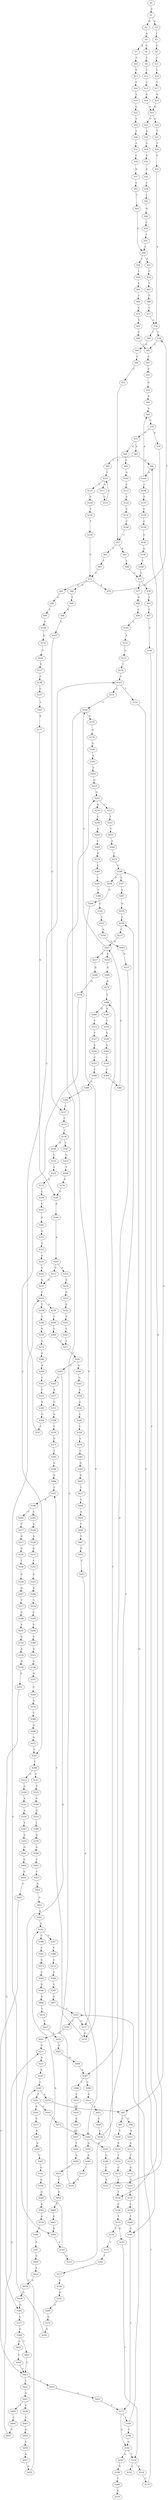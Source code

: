 strict digraph  {
	S0 -> S1 [ label = C ];
	S1 -> S2 [ label = G ];
	S1 -> S3 [ label = A ];
	S2 -> S4 [ label = A ];
	S3 -> S5 [ label = C ];
	S4 -> S6 [ label = G ];
	S4 -> S7 [ label = A ];
	S5 -> S8 [ label = G ];
	S6 -> S9 [ label = T ];
	S7 -> S10 [ label = T ];
	S8 -> S11 [ label = T ];
	S9 -> S12 [ label = C ];
	S10 -> S13 [ label = G ];
	S11 -> S14 [ label = C ];
	S12 -> S15 [ label = C ];
	S13 -> S16 [ label = T ];
	S14 -> S17 [ label = C ];
	S15 -> S18 [ label = A ];
	S16 -> S19 [ label = A ];
	S17 -> S20 [ label = A ];
	S18 -> S21 [ label = G ];
	S19 -> S22 [ label = G ];
	S20 -> S21 [ label = G ];
	S21 -> S23 [ label = T ];
	S21 -> S24 [ label = C ];
	S22 -> S25 [ label = T ];
	S23 -> S26 [ label = A ];
	S24 -> S27 [ label = T ];
	S25 -> S28 [ label = T ];
	S26 -> S29 [ label = G ];
	S27 -> S30 [ label = T ];
	S28 -> S31 [ label = T ];
	S29 -> S32 [ label = G ];
	S30 -> S33 [ label = C ];
	S31 -> S34 [ label = C ];
	S32 -> S35 [ label = G ];
	S33 -> S36 [ label = A ];
	S34 -> S37 [ label = A ];
	S35 -> S38 [ label = T ];
	S36 -> S39 [ label = T ];
	S36 -> S40 [ label = C ];
	S37 -> S41 [ label = C ];
	S38 -> S42 [ label = C ];
	S39 -> S43 [ label = C ];
	S40 -> S44 [ label = G ];
	S41 -> S45 [ label = T ];
	S42 -> S46 [ label = A ];
	S43 -> S47 [ label = C ];
	S44 -> S48 [ label = C ];
	S45 -> S49 [ label = C ];
	S46 -> S50 [ label = C ];
	S47 -> S51 [ label = A ];
	S48 -> S52 [ label = C ];
	S49 -> S53 [ label = G ];
	S49 -> S54 [ label = C ];
	S50 -> S55 [ label = T ];
	S51 -> S56 [ label = G ];
	S52 -> S57 [ label = C ];
	S53 -> S58 [ label = C ];
	S54 -> S59 [ label = T ];
	S55 -> S49 [ label = C ];
	S56 -> S60 [ label = A ];
	S57 -> S61 [ label = A ];
	S57 -> S62 [ label = T ];
	S58 -> S63 [ label = T ];
	S59 -> S64 [ label = T ];
	S60 -> S65 [ label = A ];
	S61 -> S66 [ label = T ];
	S62 -> S67 [ label = T ];
	S63 -> S68 [ label = T ];
	S64 -> S69 [ label = T ];
	S65 -> S70 [ label = C ];
	S66 -> S71 [ label = C ];
	S67 -> S72 [ label = C ];
	S68 -> S73 [ label = C ];
	S69 -> S74 [ label = C ];
	S70 -> S75 [ label = C ];
	S70 -> S76 [ label = A ];
	S71 -> S77 [ label = T ];
	S71 -> S78 [ label = G ];
	S72 -> S79 [ label = A ];
	S72 -> S80 [ label = C ];
	S72 -> S81 [ label = G ];
	S73 -> S36 [ label = A ];
	S74 -> S82 [ label = A ];
	S75 -> S83 [ label = A ];
	S75 -> S84 [ label = G ];
	S76 -> S85 [ label = G ];
	S77 -> S86 [ label = G ];
	S78 -> S87 [ label = T ];
	S79 -> S39 [ label = T ];
	S80 -> S88 [ label = T ];
	S81 -> S89 [ label = A ];
	S82 -> S90 [ label = T ];
	S83 -> S91 [ label = G ];
	S83 -> S92 [ label = C ];
	S84 -> S93 [ label = G ];
	S85 -> S94 [ label = G ];
	S85 -> S95 [ label = C ];
	S86 -> S96 [ label = C ];
	S87 -> S97 [ label = C ];
	S88 -> S98 [ label = G ];
	S89 -> S99 [ label = T ];
	S90 -> S43 [ label = C ];
	S91 -> S100 [ label = A ];
	S92 -> S101 [ label = C ];
	S93 -> S102 [ label = A ];
	S94 -> S103 [ label = A ];
	S95 -> S104 [ label = C ];
	S96 -> S105 [ label = C ];
	S97 -> S106 [ label = C ];
	S98 -> S107 [ label = T ];
	S99 -> S108 [ label = C ];
	S100 -> S109 [ label = C ];
	S100 -> S65 [ label = A ];
	S101 -> S110 [ label = C ];
	S101 -> S111 [ label = A ];
	S102 -> S112 [ label = C ];
	S103 -> S113 [ label = A ];
	S104 -> S114 [ label = G ];
	S105 -> S115 [ label = A ];
	S106 -> S116 [ label = T ];
	S107 -> S117 [ label = C ];
	S108 -> S118 [ label = G ];
	S109 -> S119 [ label = T ];
	S110 -> S120 [ label = C ];
	S111 -> S121 [ label = C ];
	S112 -> S122 [ label = G ];
	S113 -> S123 [ label = T ];
	S114 -> S124 [ label = T ];
	S115 -> S125 [ label = G ];
	S116 -> S126 [ label = C ];
	S117 -> S127 [ label = C ];
	S118 -> S128 [ label = T ];
	S119 -> S129 [ label = C ];
	S120 -> S130 [ label = T ];
	S121 -> S101 [ label = C ];
	S122 -> S131 [ label = C ];
	S123 -> S132 [ label = A ];
	S124 -> S133 [ label = C ];
	S125 -> S134 [ label = T ];
	S126 -> S135 [ label = T ];
	S127 -> S136 [ label = T ];
	S128 -> S137 [ label = T ];
	S129 -> S138 [ label = C ];
	S130 -> S139 [ label = T ];
	S131 -> S140 [ label = C ];
	S132 -> S141 [ label = G ];
	S133 -> S142 [ label = C ];
	S134 -> S143 [ label = C ];
	S135 -> S144 [ label = T ];
	S135 -> S145 [ label = G ];
	S136 -> S146 [ label = A ];
	S136 -> S147 [ label = T ];
	S137 -> S148 [ label = T ];
	S138 -> S149 [ label = C ];
	S139 -> S72 [ label = C ];
	S140 -> S57 [ label = C ];
	S141 -> S150 [ label = T ];
	S142 -> S116 [ label = T ];
	S143 -> S151 [ label = G ];
	S143 -> S152 [ label = T ];
	S144 -> S153 [ label = C ];
	S145 -> S154 [ label = T ];
	S146 -> S155 [ label = C ];
	S147 -> S156 [ label = G ];
	S148 -> S157 [ label = G ];
	S149 -> S158 [ label = A ];
	S150 -> S159 [ label = C ];
	S151 -> S160 [ label = T ];
	S152 -> S161 [ label = C ];
	S153 -> S162 [ label = T ];
	S154 -> S163 [ label = A ];
	S154 -> S164 [ label = C ];
	S155 -> S165 [ label = T ];
	S156 -> S166 [ label = T ];
	S157 -> S167 [ label = T ];
	S158 -> S168 [ label = T ];
	S159 -> S169 [ label = T ];
	S160 -> S170 [ label = A ];
	S160 -> S171 [ label = G ];
	S161 -> S172 [ label = T ];
	S162 -> S173 [ label = C ];
	S164 -> S174 [ label = G ];
	S165 -> S175 [ label = A ];
	S166 -> S176 [ label = A ];
	S167 -> S177 [ label = A ];
	S168 -> S71 [ label = C ];
	S169 -> S161 [ label = C ];
	S170 -> S178 [ label = A ];
	S171 -> S179 [ label = G ];
	S172 -> S180 [ label = C ];
	S172 -> S181 [ label = G ];
	S173 -> S182 [ label = G ];
	S174 -> S183 [ label = T ];
	S175 -> S184 [ label = C ];
	S176 -> S185 [ label = G ];
	S177 -> S185 [ label = G ];
	S178 -> S186 [ label = G ];
	S179 -> S187 [ label = T ];
	S180 -> S188 [ label = T ];
	S180 -> S189 [ label = G ];
	S181 -> S190 [ label = A ];
	S181 -> S154 [ label = T ];
	S182 -> S191 [ label = G ];
	S183 -> S192 [ label = C ];
	S183 -> S171 [ label = G ];
	S184 -> S193 [ label = C ];
	S185 -> S194 [ label = G ];
	S186 -> S195 [ label = A ];
	S187 -> S196 [ label = A ];
	S188 -> S181 [ label = G ];
	S189 -> S197 [ label = A ];
	S189 -> S198 [ label = T ];
	S190 -> S199 [ label = G ];
	S191 -> S200 [ label = A ];
	S192 -> S201 [ label = G ];
	S193 -> S202 [ label = A ];
	S194 -> S203 [ label = A ];
	S195 -> S204 [ label = C ];
	S196 -> S205 [ label = T ];
	S196 -> S206 [ label = C ];
	S197 -> S207 [ label = A ];
	S198 -> S208 [ label = G ];
	S199 -> S209 [ label = T ];
	S200 -> S210 [ label = G ];
	S201 -> S211 [ label = G ];
	S202 -> S212 [ label = G ];
	S203 -> S213 [ label = G ];
	S203 -> S214 [ label = A ];
	S204 -> S215 [ label = G ];
	S205 -> S216 [ label = G ];
	S206 -> S217 [ label = C ];
	S207 -> S218 [ label = G ];
	S208 -> S179 [ label = G ];
	S209 -> S219 [ label = A ];
	S210 -> S220 [ label = A ];
	S211 -> S221 [ label = A ];
	S212 -> S222 [ label = G ];
	S213 -> S223 [ label = A ];
	S214 -> S224 [ label = A ];
	S215 -> S225 [ label = G ];
	S216 -> S226 [ label = A ];
	S217 -> S227 [ label = G ];
	S218 -> S228 [ label = T ];
	S220 -> S229 [ label = G ];
	S221 -> S230 [ label = A ];
	S222 -> S231 [ label = A ];
	S223 -> S229 [ label = G ];
	S224 -> S232 [ label = G ];
	S225 -> S233 [ label = C ];
	S225 -> S234 [ label = A ];
	S226 -> S235 [ label = G ];
	S227 -> S236 [ label = G ];
	S228 -> S237 [ label = C ];
	S229 -> S238 [ label = T ];
	S229 -> S239 [ label = G ];
	S230 -> S240 [ label = C ];
	S231 -> S241 [ label = G ];
	S232 -> S242 [ label = G ];
	S233 -> S243 [ label = T ];
	S234 -> S244 [ label = C ];
	S235 -> S245 [ label = C ];
	S236 -> S246 [ label = T ];
	S237 -> S247 [ label = G ];
	S238 -> S248 [ label = C ];
	S239 -> S249 [ label = T ];
	S240 -> S250 [ label = A ];
	S240 -> S251 [ label = T ];
	S241 -> S223 [ label = A ];
	S242 -> S252 [ label = T ];
	S243 -> S253 [ label = C ];
	S244 -> S254 [ label = A ];
	S245 -> S255 [ label = G ];
	S246 -> S256 [ label = G ];
	S247 -> S257 [ label = C ];
	S247 -> S160 [ label = T ];
	S247 -> S258 [ label = A ];
	S248 -> S259 [ label = A ];
	S249 -> S260 [ label = C ];
	S250 -> S85 [ label = G ];
	S251 -> S261 [ label = G ];
	S251 -> S262 [ label = A ];
	S252 -> S263 [ label = C ];
	S253 -> S264 [ label = T ];
	S254 -> S265 [ label = C ];
	S255 -> S266 [ label = G ];
	S256 -> S267 [ label = G ];
	S257 -> S268 [ label = G ];
	S258 -> S269 [ label = G ];
	S259 -> S270 [ label = G ];
	S260 -> S271 [ label = C ];
	S261 -> S272 [ label = C ];
	S262 -> S273 [ label = C ];
	S263 -> S271 [ label = C ];
	S264 -> S274 [ label = C ];
	S265 -> S275 [ label = A ];
	S266 -> S276 [ label = T ];
	S267 -> S277 [ label = T ];
	S268 -> S278 [ label = G ];
	S269 -> S279 [ label = G ];
	S270 -> S280 [ label = G ];
	S271 -> S281 [ label = C ];
	S272 -> S282 [ label = A ];
	S273 -> S283 [ label = A ];
	S274 -> S189 [ label = G ];
	S275 -> S284 [ label = C ];
	S276 -> S285 [ label = C ];
	S277 -> S286 [ label = T ];
	S278 -> S287 [ label = C ];
	S279 -> S288 [ label = T ];
	S280 -> S289 [ label = A ];
	S281 -> S290 [ label = A ];
	S281 -> S291 [ label = G ];
	S282 -> S292 [ label = G ];
	S282 -> S293 [ label = A ];
	S283 -> S294 [ label = A ];
	S284 -> S295 [ label = C ];
	S285 -> S296 [ label = G ];
	S286 -> S297 [ label = A ];
	S287 -> S298 [ label = T ];
	S288 -> S299 [ label = G ];
	S288 -> S300 [ label = A ];
	S289 -> S301 [ label = C ];
	S290 -> S302 [ label = G ];
	S291 -> S303 [ label = G ];
	S291 -> S304 [ label = A ];
	S292 -> S305 [ label = A ];
	S293 -> S306 [ label = C ];
	S294 -> S307 [ label = C ];
	S295 -> S308 [ label = T ];
	S296 -> S309 [ label = C ];
	S297 -> S310 [ label = G ];
	S298 -> S311 [ label = A ];
	S298 -> S312 [ label = G ];
	S299 -> S313 [ label = T ];
	S300 -> S314 [ label = T ];
	S301 -> S315 [ label = C ];
	S302 -> S316 [ label = A ];
	S303 -> S317 [ label = A ];
	S304 -> S318 [ label = A ];
	S305 -> S319 [ label = C ];
	S306 -> S320 [ label = C ];
	S307 -> S321 [ label = G ];
	S308 -> S322 [ label = C ];
	S309 -> S323 [ label = A ];
	S310 -> S324 [ label = A ];
	S311 -> S325 [ label = T ];
	S312 -> S326 [ label = G ];
	S313 -> S327 [ label = C ];
	S314 -> S328 [ label = A ];
	S315 -> S329 [ label = A ];
	S316 -> S330 [ label = G ];
	S317 -> S331 [ label = G ];
	S318 -> S332 [ label = A ];
	S318 -> S333 [ label = G ];
	S319 -> S334 [ label = G ];
	S320 -> S335 [ label = A ];
	S321 -> S336 [ label = A ];
	S322 -> S337 [ label = T ];
	S323 -> S338 [ label = C ];
	S324 -> S339 [ label = A ];
	S325 -> S340 [ label = A ];
	S326 -> S341 [ label = A ];
	S327 -> S342 [ label = C ];
	S328 -> S343 [ label = A ];
	S329 -> S344 [ label = G ];
	S330 -> S345 [ label = C ];
	S331 -> S346 [ label = G ];
	S332 -> S347 [ label = G ];
	S332 -> S348 [ label = C ];
	S333 -> S228 [ label = T ];
	S334 -> S225 [ label = G ];
	S335 -> S91 [ label = G ];
	S336 -> S349 [ label = A ];
	S337 -> S350 [ label = A ];
	S338 -> S351 [ label = G ];
	S339 -> S352 [ label = G ];
	S340 -> S353 [ label = G ];
	S341 -> S354 [ label = A ];
	S342 -> S355 [ label = C ];
	S343 -> S356 [ label = G ];
	S344 -> S357 [ label = T ];
	S345 -> S358 [ label = C ];
	S346 -> S359 [ label = C ];
	S347 -> S360 [ label = T ];
	S348 -> S361 [ label = C ];
	S349 -> S362 [ label = A ];
	S350 -> S363 [ label = G ];
	S351 -> S364 [ label = C ];
	S352 -> S365 [ label = G ];
	S353 -> S366 [ label = T ];
	S354 -> S367 [ label = T ];
	S355 -> S368 [ label = T ];
	S356 -> S369 [ label = T ];
	S357 -> S143 [ label = C ];
	S358 -> S370 [ label = A ];
	S359 -> S371 [ label = G ];
	S360 -> S372 [ label = G ];
	S361 -> S373 [ label = C ];
	S362 -> S374 [ label = A ];
	S363 -> S375 [ label = A ];
	S364 -> S376 [ label = G ];
	S365 -> S377 [ label = G ];
	S366 -> S378 [ label = A ];
	S367 -> S379 [ label = G ];
	S368 -> S380 [ label = G ];
	S369 -> S381 [ label = C ];
	S370 -> S382 [ label = C ];
	S371 -> S383 [ label = T ];
	S372 -> S384 [ label = T ];
	S373 -> S385 [ label = C ];
	S374 -> S386 [ label = C ];
	S375 -> S387 [ label = A ];
	S376 -> S388 [ label = C ];
	S377 -> S389 [ label = G ];
	S378 -> S390 [ label = G ];
	S379 -> S391 [ label = G ];
	S380 -> S392 [ label = T ];
	S381 -> S247 [ label = G ];
	S382 -> S393 [ label = G ];
	S383 -> S394 [ label = G ];
	S384 -> S395 [ label = C ];
	S385 -> S396 [ label = G ];
	S386 -> S397 [ label = A ];
	S387 -> S398 [ label = T ];
	S387 -> S399 [ label = C ];
	S388 -> S400 [ label = G ];
	S389 -> S401 [ label = T ];
	S389 -> S402 [ label = G ];
	S390 -> S403 [ label = C ];
	S391 -> S404 [ label = G ];
	S392 -> S117 [ label = C ];
	S393 -> S405 [ label = G ];
	S394 -> S406 [ label = G ];
	S395 -> S407 [ label = G ];
	S396 -> S408 [ label = A ];
	S397 -> S409 [ label = G ];
	S398 -> S410 [ label = C ];
	S399 -> S411 [ label = G ];
	S400 -> S412 [ label = G ];
	S401 -> S413 [ label = C ];
	S402 -> S414 [ label = T ];
	S403 -> S415 [ label = C ];
	S404 -> S416 [ label = G ];
	S405 -> S417 [ label = T ];
	S406 -> S187 [ label = T ];
	S407 -> S183 [ label = T ];
	S408 -> S418 [ label = C ];
	S409 -> S419 [ label = A ];
	S410 -> S420 [ label = G ];
	S411 -> S421 [ label = A ];
	S412 -> S287 [ label = C ];
	S413 -> S422 [ label = C ];
	S413 -> S423 [ label = T ];
	S414 -> S413 [ label = C ];
	S415 -> S424 [ label = G ];
	S416 -> S425 [ label = T ];
	S417 -> S426 [ label = T ];
	S418 -> S427 [ label = T ];
	S419 -> S428 [ label = A ];
	S420 -> S429 [ label = G ];
	S421 -> S430 [ label = G ];
	S422 -> S431 [ label = G ];
	S423 -> S432 [ label = C ];
	S424 -> S433 [ label = A ];
	S425 -> S413 [ label = C ];
	S426 -> S434 [ label = A ];
	S427 -> S435 [ label = A ];
	S428 -> S436 [ label = G ];
	S429 -> S437 [ label = G ];
	S430 -> S438 [ label = G ];
	S431 -> S439 [ label = C ];
	S431 -> S440 [ label = T ];
	S432 -> S172 [ label = T ];
	S433 -> S441 [ label = A ];
	S434 -> S442 [ label = C ];
	S435 -> S443 [ label = G ];
	S436 -> S365 [ label = G ];
	S437 -> S444 [ label = T ];
	S438 -> S288 [ label = T ];
	S439 -> S445 [ label = C ];
	S440 -> S446 [ label = C ];
	S441 -> S332 [ label = A ];
	S442 -> S447 [ label = T ];
	S443 -> S448 [ label = A ];
	S444 -> S449 [ label = A ];
	S445 -> S450 [ label = G ];
	S446 -> S451 [ label = G ];
	S447 -> S452 [ label = G ];
	S448 -> S387 [ label = A ];
	S449 -> S453 [ label = T ];
	S450 -> S454 [ label = G ];
	S451 -> S211 [ label = G ];
	S452 -> S455 [ label = C ];
	S453 -> S456 [ label = C ];
	S454 -> S457 [ label = A ];
	S455 -> S282 [ label = A ];
	S456 -> S458 [ label = C ];
	S457 -> S459 [ label = A ];
	S458 -> S460 [ label = C ];
	S459 -> S240 [ label = C ];
	S460 -> S461 [ label = G ];
	S461 -> S304 [ label = A ];
}
